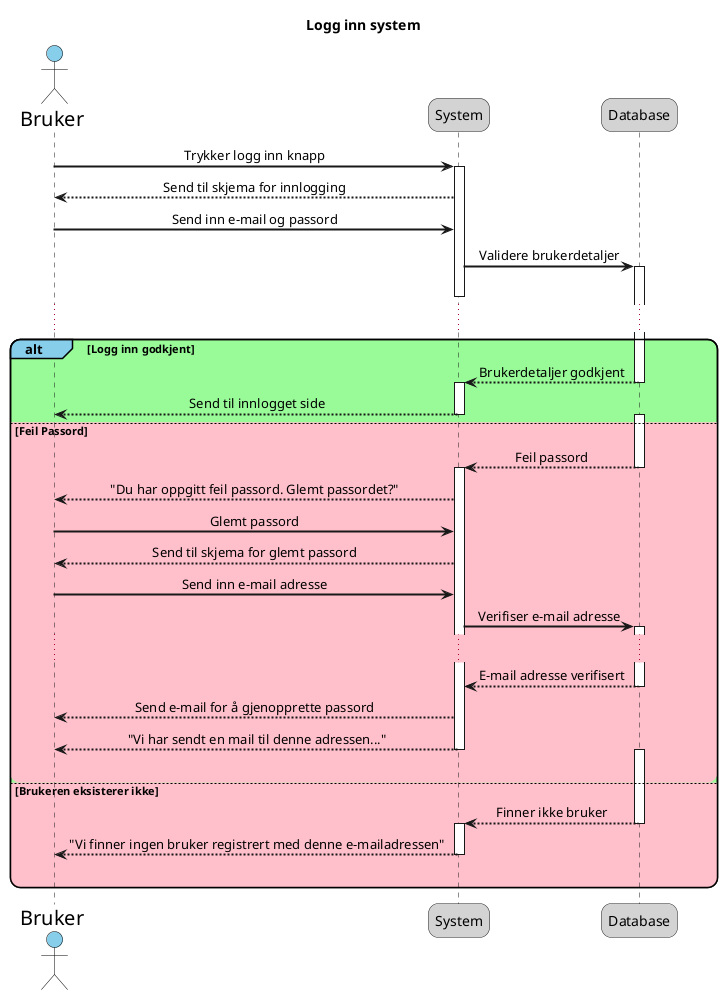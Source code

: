 @startuml
title Logg inn system
skinparam SequenceArrowThickness 2
skinparam RoundCorner 20
skinparam SequenceMessageAlignment center
skinparam actor {
 BackgroundColor skyblue
 BorderColor black
 FontSize 20
}
skinparam participant {
 BackgroundColor lightgrey
 Padding 30
}
actor Bruker
Bruker -> System: Trykker logg inn knapp
activate System

System --> Bruker: Send til skjema for innlogging

Bruker -> System: Send inn e-mail og passord

||5||

System -> Database: Validere brukerdetaljer
activate Database
deactivate System
...
alt#SkyBlue #PaleGreen Logg inn godkjent

 Database --> System: Brukerdetaljer godkjent
 deactivate Database
 activate System
 System --> Bruker: Send til innlogget side
 deactivate System


else #Pink Feil Passord
 activate Database
 ||5||
 Database --> System: Feil passord
 deactivate Database
 activate System
 System --> Bruker: "Du har oppgitt feil passord. Glemt passordet?"

 Bruker -> System: Glemt passord
 System --> Bruker: Send til skjema for glemt passord
 Bruker -> System: Send inn e-mail adresse

 System -> Database: Verifiser e-mail adresse
 activate Database
 ...
 Database --> System: E-mail adresse verifisert
 deactivate Database
 System --> Bruker: Send e-mail for å gjenopprette passord
 System --> Bruker: "Vi har sendt en mail til denne adressen..."
 deactivate System
 |||

 else #Pink Brukeren eksisterer ikke
  activate Database
  Database --> System: Finner ikke bruker
  deactivate Database
  activate System
  System --> Bruker: "Vi finner ingen bruker registrert med denne e-mailadressen"

  deactivate System
  |||

end
@enduml
